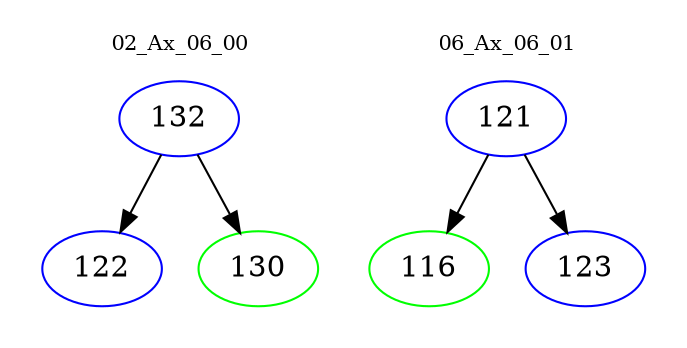 digraph{
subgraph cluster_0 {
color = white
label = "02_Ax_06_00";
fontsize=10;
T0_132 [label="132", color="blue"]
T0_132 -> T0_122 [color="black"]
T0_122 [label="122", color="blue"]
T0_132 -> T0_130 [color="black"]
T0_130 [label="130", color="green"]
}
subgraph cluster_1 {
color = white
label = "06_Ax_06_01";
fontsize=10;
T1_121 [label="121", color="blue"]
T1_121 -> T1_116 [color="black"]
T1_116 [label="116", color="green"]
T1_121 -> T1_123 [color="black"]
T1_123 [label="123", color="blue"]
}
}
